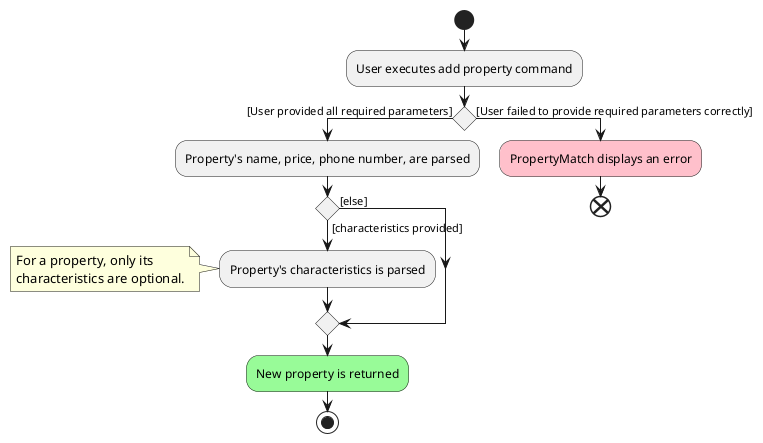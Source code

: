 @startuml
start
:User executes add property command;

'Since the beta syntax does not support placing the condition outside the
'diamond we place it as the true branch instead.

if () then ([User provided all required parameters])
:Property's name, price, phone number, are parsed;
if () then ([characteristics provided])
:Property's characteristics is parsed;
note left
    For a property, only its
    characteristics are optional.
end note
else([else])
endif
#palegreen:New property is returned;
stop
else([User failed to provide required parameters correctly])
#pink:PropertyMatch displays an error;
end
@enduml
